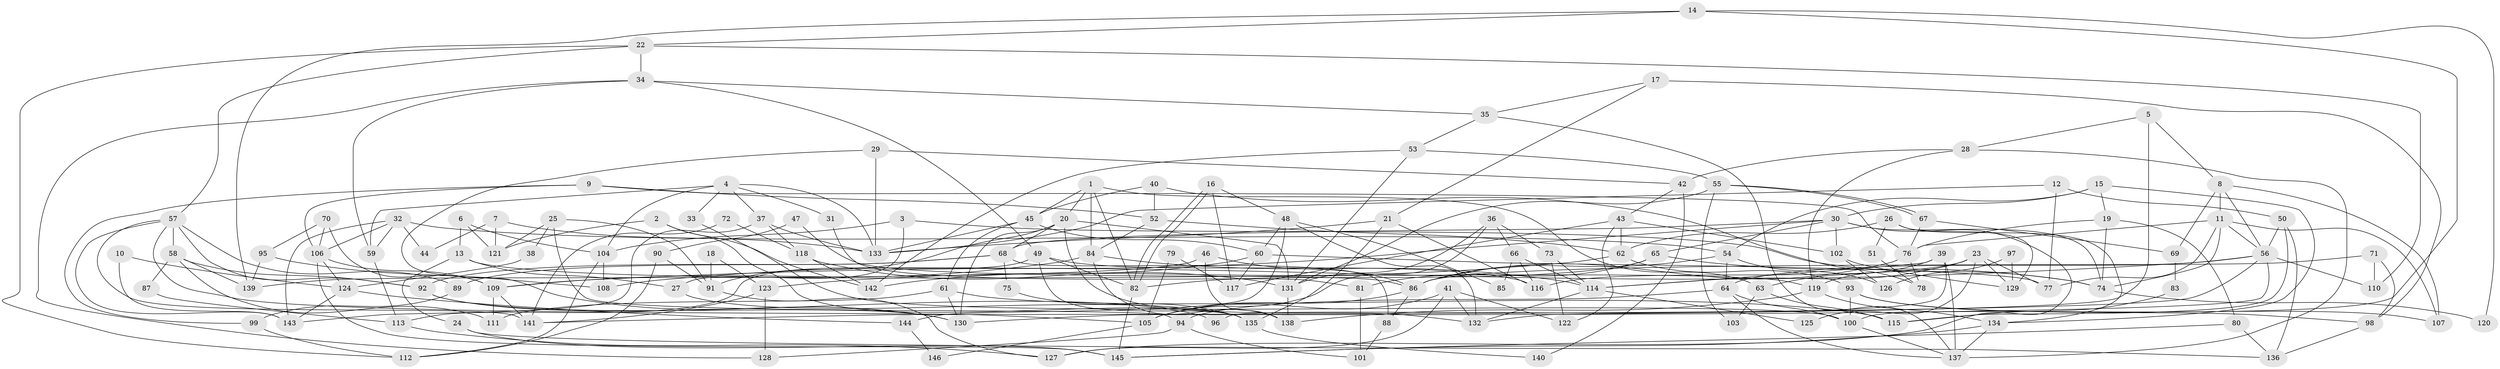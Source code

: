 // Generated by graph-tools (version 1.1) at 2025/50/03/09/25 03:50:10]
// undirected, 146 vertices, 292 edges
graph export_dot {
graph [start="1"]
  node [color=gray90,style=filled];
  1;
  2;
  3;
  4;
  5;
  6;
  7;
  8;
  9;
  10;
  11;
  12;
  13;
  14;
  15;
  16;
  17;
  18;
  19;
  20;
  21;
  22;
  23;
  24;
  25;
  26;
  27;
  28;
  29;
  30;
  31;
  32;
  33;
  34;
  35;
  36;
  37;
  38;
  39;
  40;
  41;
  42;
  43;
  44;
  45;
  46;
  47;
  48;
  49;
  50;
  51;
  52;
  53;
  54;
  55;
  56;
  57;
  58;
  59;
  60;
  61;
  62;
  63;
  64;
  65;
  66;
  67;
  68;
  69;
  70;
  71;
  72;
  73;
  74;
  75;
  76;
  77;
  78;
  79;
  80;
  81;
  82;
  83;
  84;
  85;
  86;
  87;
  88;
  89;
  90;
  91;
  92;
  93;
  94;
  95;
  96;
  97;
  98;
  99;
  100;
  101;
  102;
  103;
  104;
  105;
  106;
  107;
  108;
  109;
  110;
  111;
  112;
  113;
  114;
  115;
  116;
  117;
  118;
  119;
  120;
  121;
  122;
  123;
  124;
  125;
  126;
  127;
  128;
  129;
  130;
  131;
  132;
  133;
  134;
  135;
  136;
  137;
  138;
  139;
  140;
  141;
  142;
  143;
  144;
  145;
  146;
  1 -- 82;
  1 -- 84;
  1 -- 20;
  1 -- 45;
  1 -- 63;
  2 -- 135;
  2 -- 142;
  2 -- 121;
  3 -- 104;
  3 -- 74;
  3 -- 27;
  4 -- 37;
  4 -- 59;
  4 -- 31;
  4 -- 33;
  4 -- 104;
  4 -- 133;
  5 -- 8;
  5 -- 132;
  5 -- 28;
  6 -- 121;
  6 -- 104;
  6 -- 13;
  7 -- 121;
  7 -- 133;
  7 -- 44;
  8 -- 107;
  8 -- 56;
  8 -- 11;
  8 -- 69;
  9 -- 99;
  9 -- 52;
  9 -- 76;
  9 -- 106;
  10 -- 124;
  10 -- 143;
  11 -- 76;
  11 -- 56;
  11 -- 74;
  11 -- 77;
  11 -- 107;
  12 -- 50;
  12 -- 133;
  12 -- 77;
  13 -- 119;
  13 -- 24;
  13 -- 27;
  14 -- 100;
  14 -- 22;
  14 -- 120;
  14 -- 139;
  15 -- 19;
  15 -- 30;
  15 -- 54;
  15 -- 134;
  16 -- 48;
  16 -- 82;
  16 -- 82;
  16 -- 117;
  17 -- 21;
  17 -- 35;
  17 -- 98;
  18 -- 123;
  18 -- 91;
  19 -- 76;
  19 -- 74;
  19 -- 80;
  20 -- 130;
  20 -- 68;
  20 -- 91;
  20 -- 131;
  20 -- 132;
  21 -- 133;
  21 -- 135;
  21 -- 116;
  22 -- 57;
  22 -- 34;
  22 -- 110;
  22 -- 112;
  23 -- 77;
  23 -- 114;
  23 -- 116;
  23 -- 119;
  23 -- 125;
  23 -- 129;
  24 -- 145;
  24 -- 136;
  25 -- 94;
  25 -- 91;
  25 -- 38;
  25 -- 121;
  26 -- 62;
  26 -- 134;
  26 -- 51;
  26 -- 129;
  27 -- 135;
  28 -- 119;
  28 -- 42;
  28 -- 137;
  29 -- 130;
  29 -- 133;
  29 -- 42;
  30 -- 102;
  30 -- 65;
  30 -- 68;
  30 -- 74;
  30 -- 108;
  30 -- 127;
  31 -- 81;
  32 -- 54;
  32 -- 106;
  32 -- 44;
  32 -- 59;
  32 -- 143;
  33 -- 100;
  34 -- 35;
  34 -- 49;
  34 -- 59;
  34 -- 128;
  35 -- 53;
  35 -- 137;
  36 -- 105;
  36 -- 131;
  36 -- 66;
  36 -- 73;
  37 -- 143;
  37 -- 133;
  37 -- 118;
  38 -- 124;
  39 -- 137;
  39 -- 63;
  39 -- 96;
  39 -- 114;
  40 -- 45;
  40 -- 52;
  40 -- 78;
  41 -- 132;
  41 -- 127;
  41 -- 105;
  41 -- 122;
  42 -- 43;
  42 -- 140;
  43 -- 122;
  43 -- 62;
  43 -- 102;
  43 -- 117;
  45 -- 60;
  45 -- 61;
  45 -- 133;
  46 -- 86;
  46 -- 139;
  46 -- 138;
  47 -- 90;
  47 -- 86;
  48 -- 60;
  48 -- 132;
  48 -- 85;
  48 -- 144;
  49 -- 116;
  49 -- 82;
  49 -- 113;
  49 -- 135;
  50 -- 56;
  50 -- 136;
  50 -- 115;
  51 -- 78;
  52 -- 62;
  52 -- 84;
  53 -- 55;
  53 -- 142;
  53 -- 131;
  54 -- 86;
  54 -- 64;
  54 -- 126;
  55 -- 67;
  55 -- 67;
  55 -- 131;
  55 -- 103;
  56 -- 64;
  56 -- 109;
  56 -- 110;
  56 -- 130;
  56 -- 141;
  57 -- 92;
  57 -- 141;
  57 -- 58;
  57 -- 89;
  57 -- 105;
  57 -- 143;
  58 -- 92;
  58 -- 87;
  58 -- 111;
  58 -- 139;
  59 -- 113;
  60 -- 77;
  60 -- 117;
  60 -- 142;
  61 -- 111;
  61 -- 115;
  61 -- 130;
  62 -- 93;
  62 -- 123;
  63 -- 115;
  63 -- 103;
  64 -- 137;
  64 -- 94;
  64 -- 100;
  65 -- 74;
  65 -- 82;
  65 -- 81;
  66 -- 116;
  66 -- 85;
  66 -- 114;
  67 -- 76;
  67 -- 69;
  68 -- 75;
  68 -- 88;
  68 -- 89;
  68 -- 92;
  69 -- 83;
  70 -- 106;
  70 -- 109;
  70 -- 95;
  71 -- 110;
  71 -- 98;
  71 -- 86;
  72 -- 118;
  72 -- 141;
  73 -- 114;
  73 -- 122;
  74 -- 120;
  75 -- 135;
  76 -- 86;
  76 -- 78;
  79 -- 117;
  79 -- 105;
  80 -- 145;
  80 -- 136;
  81 -- 101;
  82 -- 145;
  83 -- 115;
  84 -- 138;
  84 -- 114;
  84 -- 109;
  86 -- 105;
  86 -- 88;
  87 -- 113;
  88 -- 101;
  89 -- 99;
  90 -- 91;
  90 -- 112;
  91 -- 127;
  92 -- 130;
  92 -- 96;
  93 -- 100;
  93 -- 98;
  93 -- 107;
  94 -- 128;
  94 -- 101;
  95 -- 139;
  95 -- 108;
  97 -- 126;
  97 -- 129;
  98 -- 136;
  99 -- 112;
  100 -- 137;
  102 -- 129;
  102 -- 126;
  104 -- 108;
  104 -- 112;
  105 -- 146;
  106 -- 109;
  106 -- 124;
  106 -- 145;
  109 -- 111;
  109 -- 141;
  113 -- 127;
  114 -- 125;
  114 -- 132;
  118 -- 131;
  118 -- 142;
  119 -- 138;
  119 -- 134;
  123 -- 141;
  123 -- 128;
  124 -- 143;
  124 -- 144;
  131 -- 138;
  134 -- 137;
  134 -- 145;
  135 -- 140;
  144 -- 146;
}
